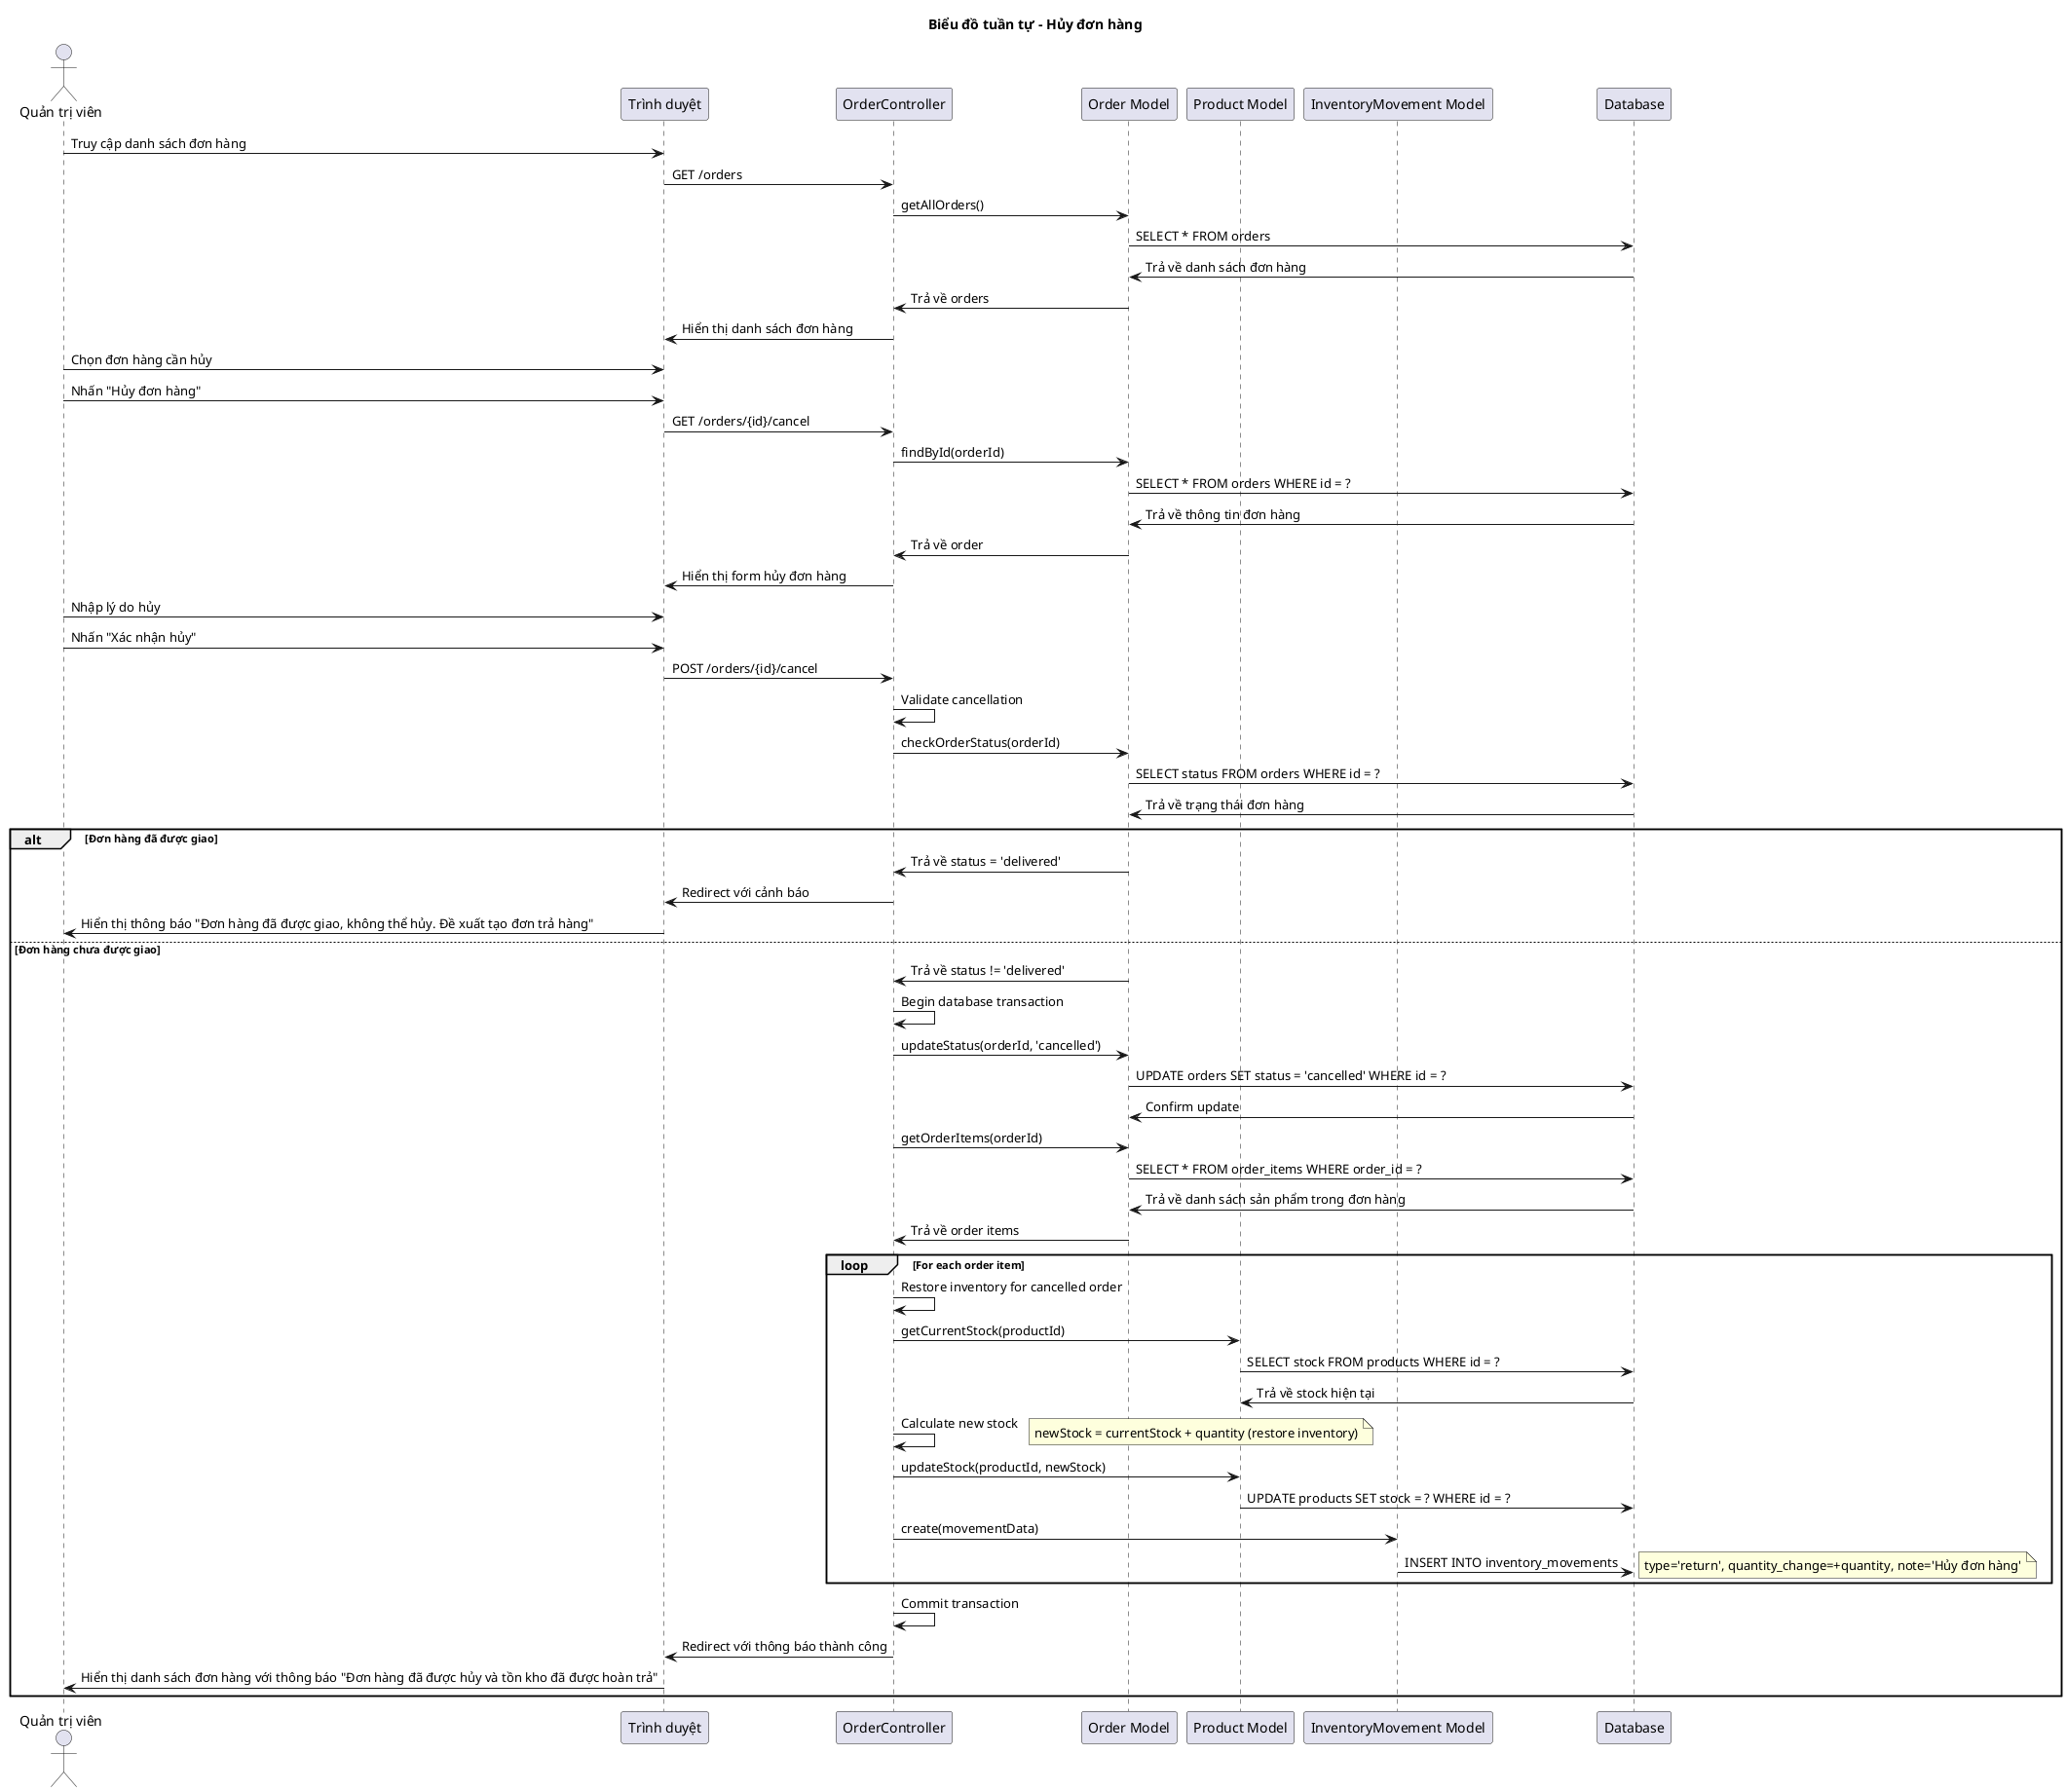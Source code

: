 @startuml Hủy đơn hàng
title Biểu đồ tuần tự - Hủy đơn hàng

actor "Quản trị viên" as Admin
participant "Trình duyệt" as Browser
participant "OrderController" as Controller
participant "Order Model" as OrderModel
participant "Product Model" as ProductModel
participant "InventoryMovement Model" as InventoryModel
participant "Database" as DB

Admin -> Browser: Truy cập danh sách đơn hàng
Browser -> Controller: GET /orders
Controller -> OrderModel: getAllOrders()
OrderModel -> DB: SELECT * FROM orders
DB -> OrderModel: Trả về danh sách đơn hàng
OrderModel -> Controller: Trả về orders
Controller -> Browser: Hiển thị danh sách đơn hàng

Admin -> Browser: Chọn đơn hàng cần hủy
Admin -> Browser: Nhấn "Hủy đơn hàng"
Browser -> Controller: GET /orders/{id}/cancel
Controller -> OrderModel: findById(orderId)
OrderModel -> DB: SELECT * FROM orders WHERE id = ?
DB -> OrderModel: Trả về thông tin đơn hàng
OrderModel -> Controller: Trả về order
Controller -> Browser: Hiển thị form hủy đơn hàng

Admin -> Browser: Nhập lý do hủy
Admin -> Browser: Nhấn "Xác nhận hủy"
Browser -> Controller: POST /orders/{id}/cancel

Controller -> Controller: Validate cancellation
Controller -> OrderModel: checkOrderStatus(orderId)
OrderModel -> DB: SELECT status FROM orders WHERE id = ?
DB -> OrderModel: Trả về trạng thái đơn hàng

alt Đơn hàng đã được giao
    OrderModel -> Controller: Trả về status = 'delivered'
    Controller -> Browser: Redirect với cảnh báo
    Browser -> Admin: Hiển thị thông báo "Đơn hàng đã được giao, không thể hủy. Đề xuất tạo đơn trả hàng"
    
else Đơn hàng chưa được giao
    OrderModel -> Controller: Trả về status != 'delivered'
    
    Controller -> Controller: Begin database transaction
    
    Controller -> OrderModel: updateStatus(orderId, 'cancelled')
    OrderModel -> DB: UPDATE orders SET status = 'cancelled' WHERE id = ?
    DB -> OrderModel: Confirm update
    
    Controller -> OrderModel: getOrderItems(orderId)
    OrderModel -> DB: SELECT * FROM order_items WHERE order_id = ?
    DB -> OrderModel: Trả về danh sách sản phẩm trong đơn hàng
    OrderModel -> Controller: Trả về order items
    
    loop For each order item
        Controller -> Controller: Restore inventory for cancelled order
        Controller -> ProductModel: getCurrentStock(productId)
        ProductModel -> DB: SELECT stock FROM products WHERE id = ?
        DB -> ProductModel: Trả về stock hiện tại
        
        Controller -> Controller: Calculate new stock
        note right: newStock = currentStock + quantity (restore inventory)
        
        Controller -> ProductModel: updateStock(productId, newStock)
        ProductModel -> DB: UPDATE products SET stock = ? WHERE id = ?
        
        Controller -> InventoryModel: create(movementData)
        InventoryModel -> DB: INSERT INTO inventory_movements
        note right: type='return', quantity_change=+quantity, note='Hủy đơn hàng'
    end
    
    Controller -> Controller: Commit transaction
    Controller -> Browser: Redirect với thông báo thành công
    Browser -> Admin: Hiển thị danh sách đơn hàng với thông báo "Đơn hàng đã được hủy và tồn kho đã được hoàn trả"
end

@enduml
